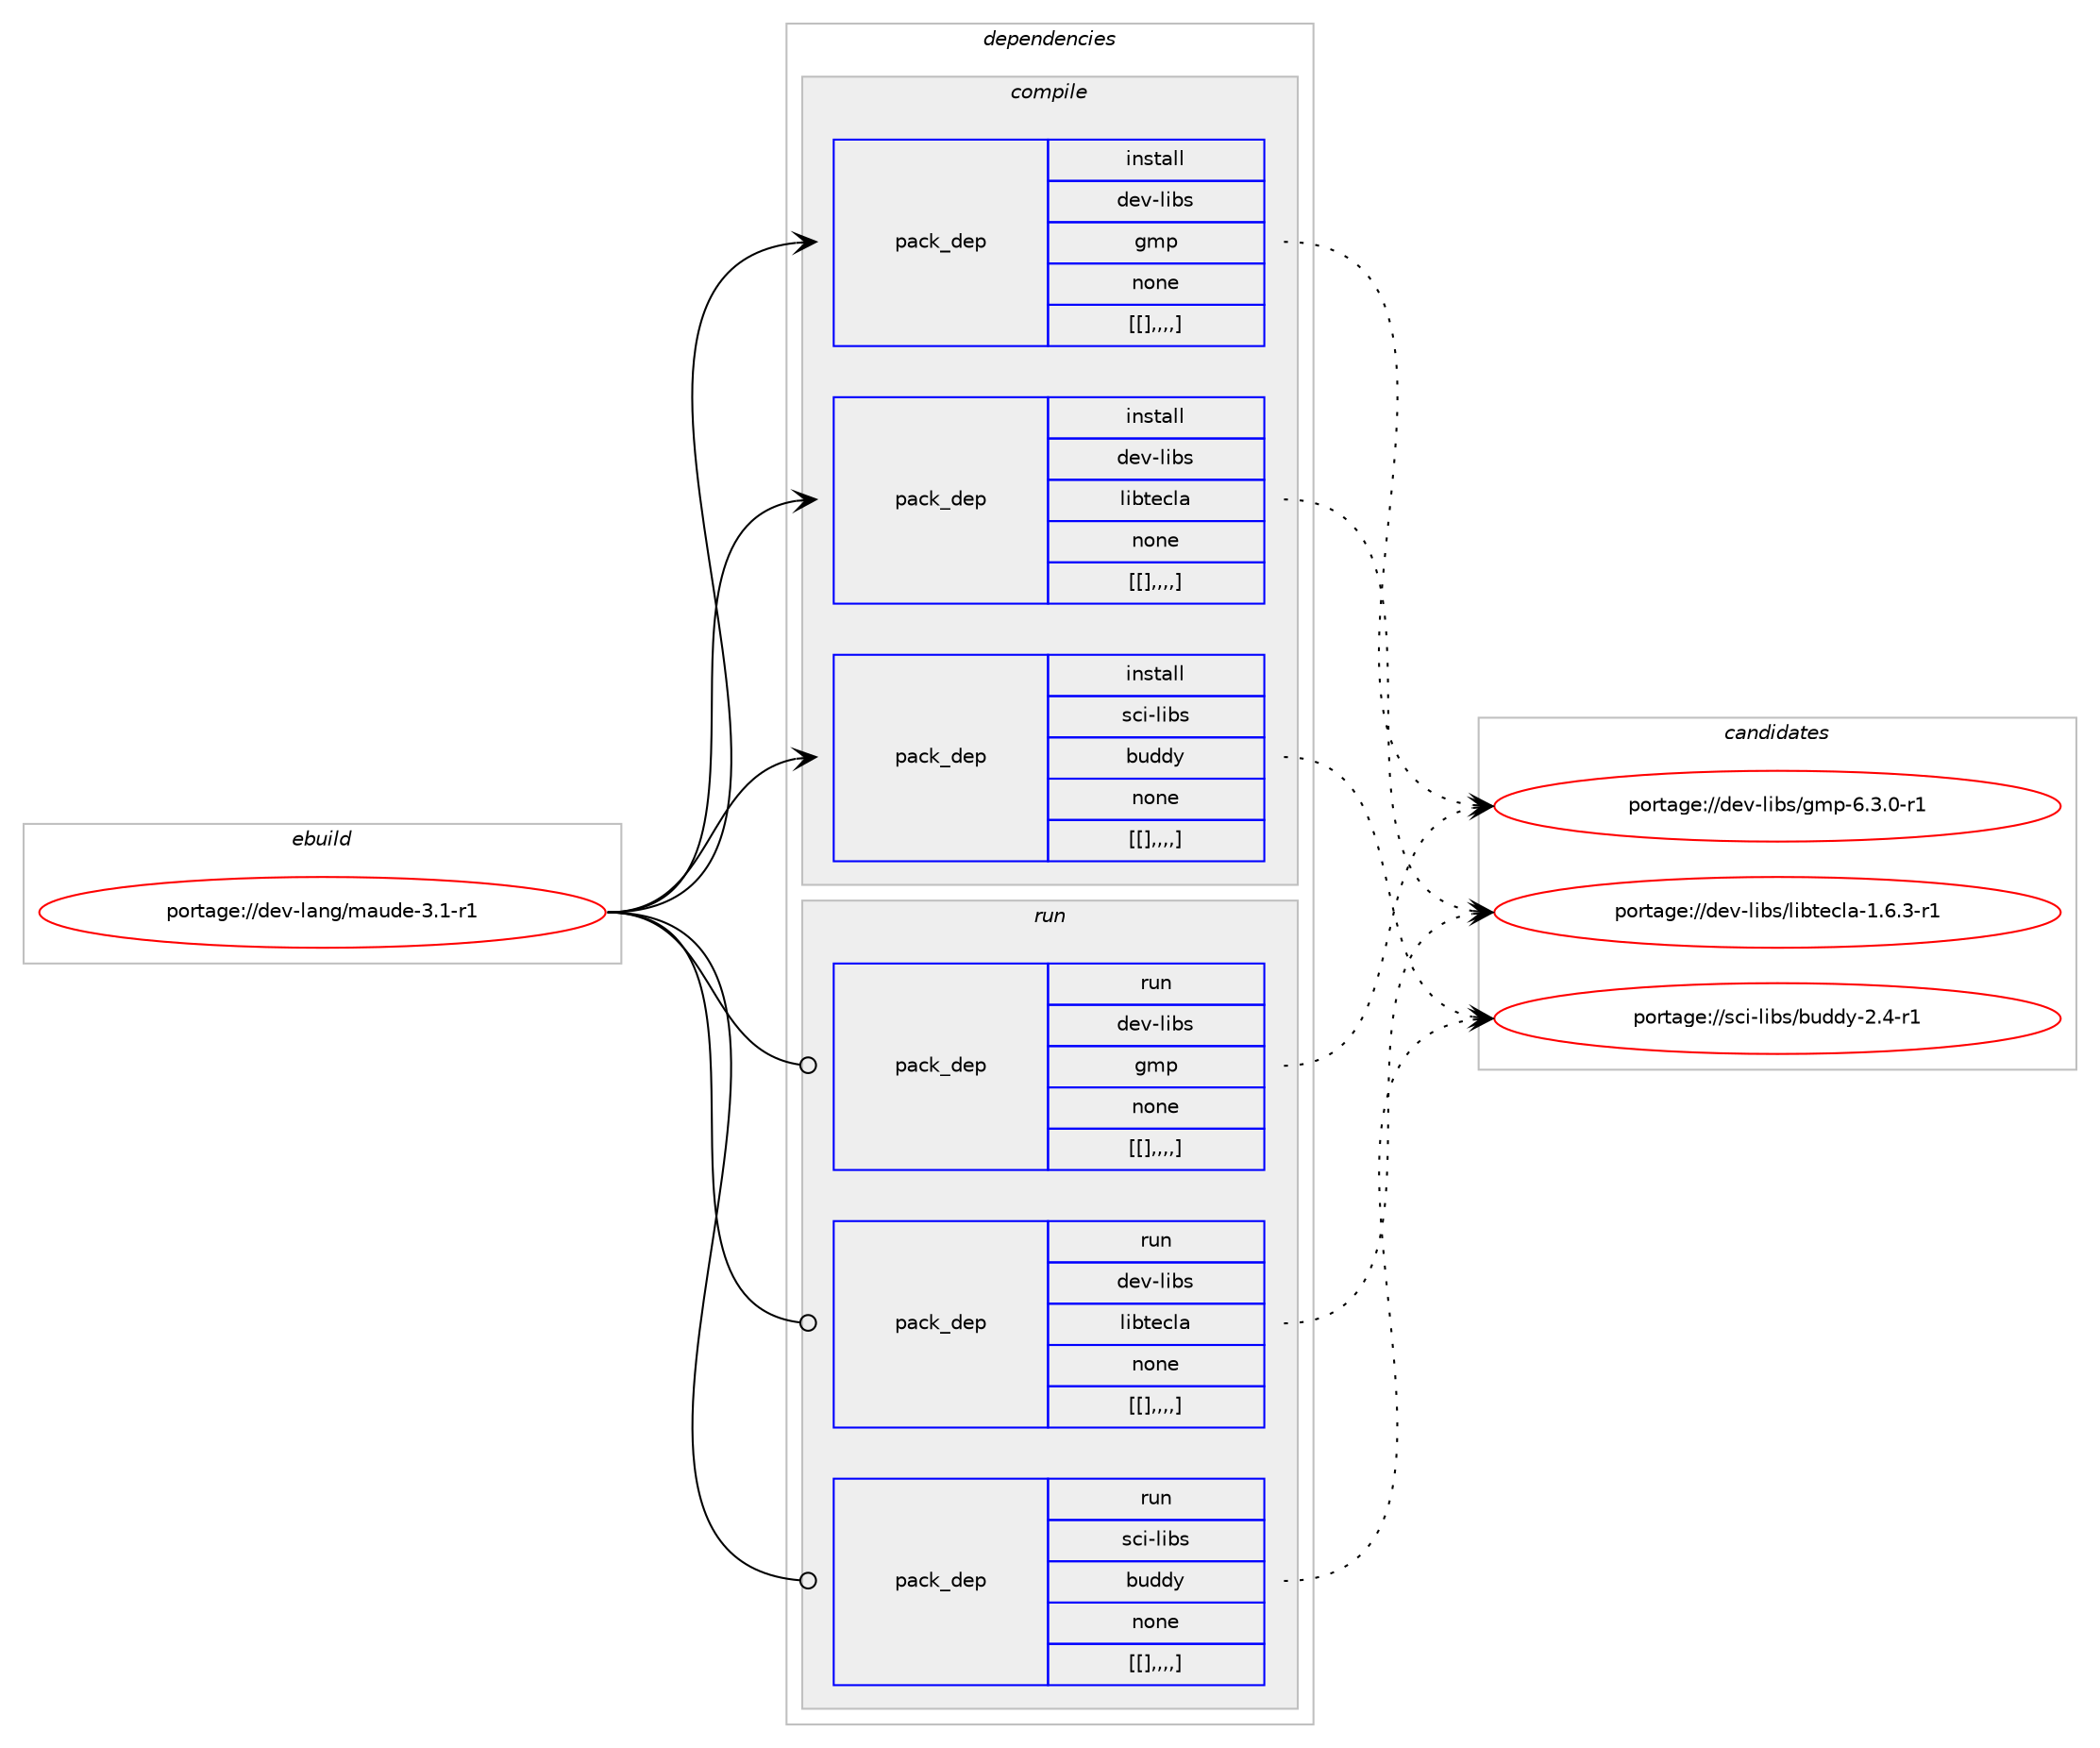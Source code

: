 digraph prolog {

# *************
# Graph options
# *************

newrank=true;
concentrate=true;
compound=true;
graph [rankdir=LR,fontname=Helvetica,fontsize=10,ranksep=1.5];#, ranksep=2.5, nodesep=0.2];
edge  [arrowhead=vee];
node  [fontname=Helvetica,fontsize=10];

# **********
# The ebuild
# **********

subgraph cluster_leftcol {
color=gray;
label=<<i>ebuild</i>>;
id [label="portage://dev-lang/maude-3.1-r1", color=red, width=4, href="../dev-lang/maude-3.1-r1.svg"];
}

# ****************
# The dependencies
# ****************

subgraph cluster_midcol {
color=gray;
label=<<i>dependencies</i>>;
subgraph cluster_compile {
fillcolor="#eeeeee";
style=filled;
label=<<i>compile</i>>;
subgraph pack75627 {
dependency100170 [label=<<TABLE BORDER="0" CELLBORDER="1" CELLSPACING="0" CELLPADDING="4" WIDTH="220"><TR><TD ROWSPAN="6" CELLPADDING="30">pack_dep</TD></TR><TR><TD WIDTH="110">install</TD></TR><TR><TD>dev-libs</TD></TR><TR><TD>gmp</TD></TR><TR><TD>none</TD></TR><TR><TD>[[],,,,]</TD></TR></TABLE>>, shape=none, color=blue];
}
id:e -> dependency100170:w [weight=20,style="solid",arrowhead="vee"];
subgraph pack75628 {
dependency100171 [label=<<TABLE BORDER="0" CELLBORDER="1" CELLSPACING="0" CELLPADDING="4" WIDTH="220"><TR><TD ROWSPAN="6" CELLPADDING="30">pack_dep</TD></TR><TR><TD WIDTH="110">install</TD></TR><TR><TD>dev-libs</TD></TR><TR><TD>libtecla</TD></TR><TR><TD>none</TD></TR><TR><TD>[[],,,,]</TD></TR></TABLE>>, shape=none, color=blue];
}
id:e -> dependency100171:w [weight=20,style="solid",arrowhead="vee"];
subgraph pack75629 {
dependency100172 [label=<<TABLE BORDER="0" CELLBORDER="1" CELLSPACING="0" CELLPADDING="4" WIDTH="220"><TR><TD ROWSPAN="6" CELLPADDING="30">pack_dep</TD></TR><TR><TD WIDTH="110">install</TD></TR><TR><TD>sci-libs</TD></TR><TR><TD>buddy</TD></TR><TR><TD>none</TD></TR><TR><TD>[[],,,,]</TD></TR></TABLE>>, shape=none, color=blue];
}
id:e -> dependency100172:w [weight=20,style="solid",arrowhead="vee"];
}
subgraph cluster_compileandrun {
fillcolor="#eeeeee";
style=filled;
label=<<i>compile and run</i>>;
}
subgraph cluster_run {
fillcolor="#eeeeee";
style=filled;
label=<<i>run</i>>;
subgraph pack75630 {
dependency100173 [label=<<TABLE BORDER="0" CELLBORDER="1" CELLSPACING="0" CELLPADDING="4" WIDTH="220"><TR><TD ROWSPAN="6" CELLPADDING="30">pack_dep</TD></TR><TR><TD WIDTH="110">run</TD></TR><TR><TD>dev-libs</TD></TR><TR><TD>gmp</TD></TR><TR><TD>none</TD></TR><TR><TD>[[],,,,]</TD></TR></TABLE>>, shape=none, color=blue];
}
id:e -> dependency100173:w [weight=20,style="solid",arrowhead="odot"];
subgraph pack75631 {
dependency100174 [label=<<TABLE BORDER="0" CELLBORDER="1" CELLSPACING="0" CELLPADDING="4" WIDTH="220"><TR><TD ROWSPAN="6" CELLPADDING="30">pack_dep</TD></TR><TR><TD WIDTH="110">run</TD></TR><TR><TD>dev-libs</TD></TR><TR><TD>libtecla</TD></TR><TR><TD>none</TD></TR><TR><TD>[[],,,,]</TD></TR></TABLE>>, shape=none, color=blue];
}
id:e -> dependency100174:w [weight=20,style="solid",arrowhead="odot"];
subgraph pack75632 {
dependency100175 [label=<<TABLE BORDER="0" CELLBORDER="1" CELLSPACING="0" CELLPADDING="4" WIDTH="220"><TR><TD ROWSPAN="6" CELLPADDING="30">pack_dep</TD></TR><TR><TD WIDTH="110">run</TD></TR><TR><TD>sci-libs</TD></TR><TR><TD>buddy</TD></TR><TR><TD>none</TD></TR><TR><TD>[[],,,,]</TD></TR></TABLE>>, shape=none, color=blue];
}
id:e -> dependency100175:w [weight=20,style="solid",arrowhead="odot"];
}
}

# **************
# The candidates
# **************

subgraph cluster_choices {
rank=same;
color=gray;
label=<<i>candidates</i>>;

subgraph choice75627 {
color=black;
nodesep=1;
choice1001011184510810598115471031091124554465146484511449 [label="portage://dev-libs/gmp-6.3.0-r1", color=red, width=4,href="../dev-libs/gmp-6.3.0-r1.svg"];
dependency100170:e -> choice1001011184510810598115471031091124554465146484511449:w [style=dotted,weight="100"];
}
subgraph choice75628 {
color=black;
nodesep=1;
choice1001011184510810598115471081059811610199108974549465446514511449 [label="portage://dev-libs/libtecla-1.6.3-r1", color=red, width=4,href="../dev-libs/libtecla-1.6.3-r1.svg"];
dependency100171:e -> choice1001011184510810598115471081059811610199108974549465446514511449:w [style=dotted,weight="100"];
}
subgraph choice75629 {
color=black;
nodesep=1;
choice1159910545108105981154798117100100121455046524511449 [label="portage://sci-libs/buddy-2.4-r1", color=red, width=4,href="../sci-libs/buddy-2.4-r1.svg"];
dependency100172:e -> choice1159910545108105981154798117100100121455046524511449:w [style=dotted,weight="100"];
}
subgraph choice75630 {
color=black;
nodesep=1;
choice1001011184510810598115471031091124554465146484511449 [label="portage://dev-libs/gmp-6.3.0-r1", color=red, width=4,href="../dev-libs/gmp-6.3.0-r1.svg"];
dependency100173:e -> choice1001011184510810598115471031091124554465146484511449:w [style=dotted,weight="100"];
}
subgraph choice75631 {
color=black;
nodesep=1;
choice1001011184510810598115471081059811610199108974549465446514511449 [label="portage://dev-libs/libtecla-1.6.3-r1", color=red, width=4,href="../dev-libs/libtecla-1.6.3-r1.svg"];
dependency100174:e -> choice1001011184510810598115471081059811610199108974549465446514511449:w [style=dotted,weight="100"];
}
subgraph choice75632 {
color=black;
nodesep=1;
choice1159910545108105981154798117100100121455046524511449 [label="portage://sci-libs/buddy-2.4-r1", color=red, width=4,href="../sci-libs/buddy-2.4-r1.svg"];
dependency100175:e -> choice1159910545108105981154798117100100121455046524511449:w [style=dotted,weight="100"];
}
}

}

